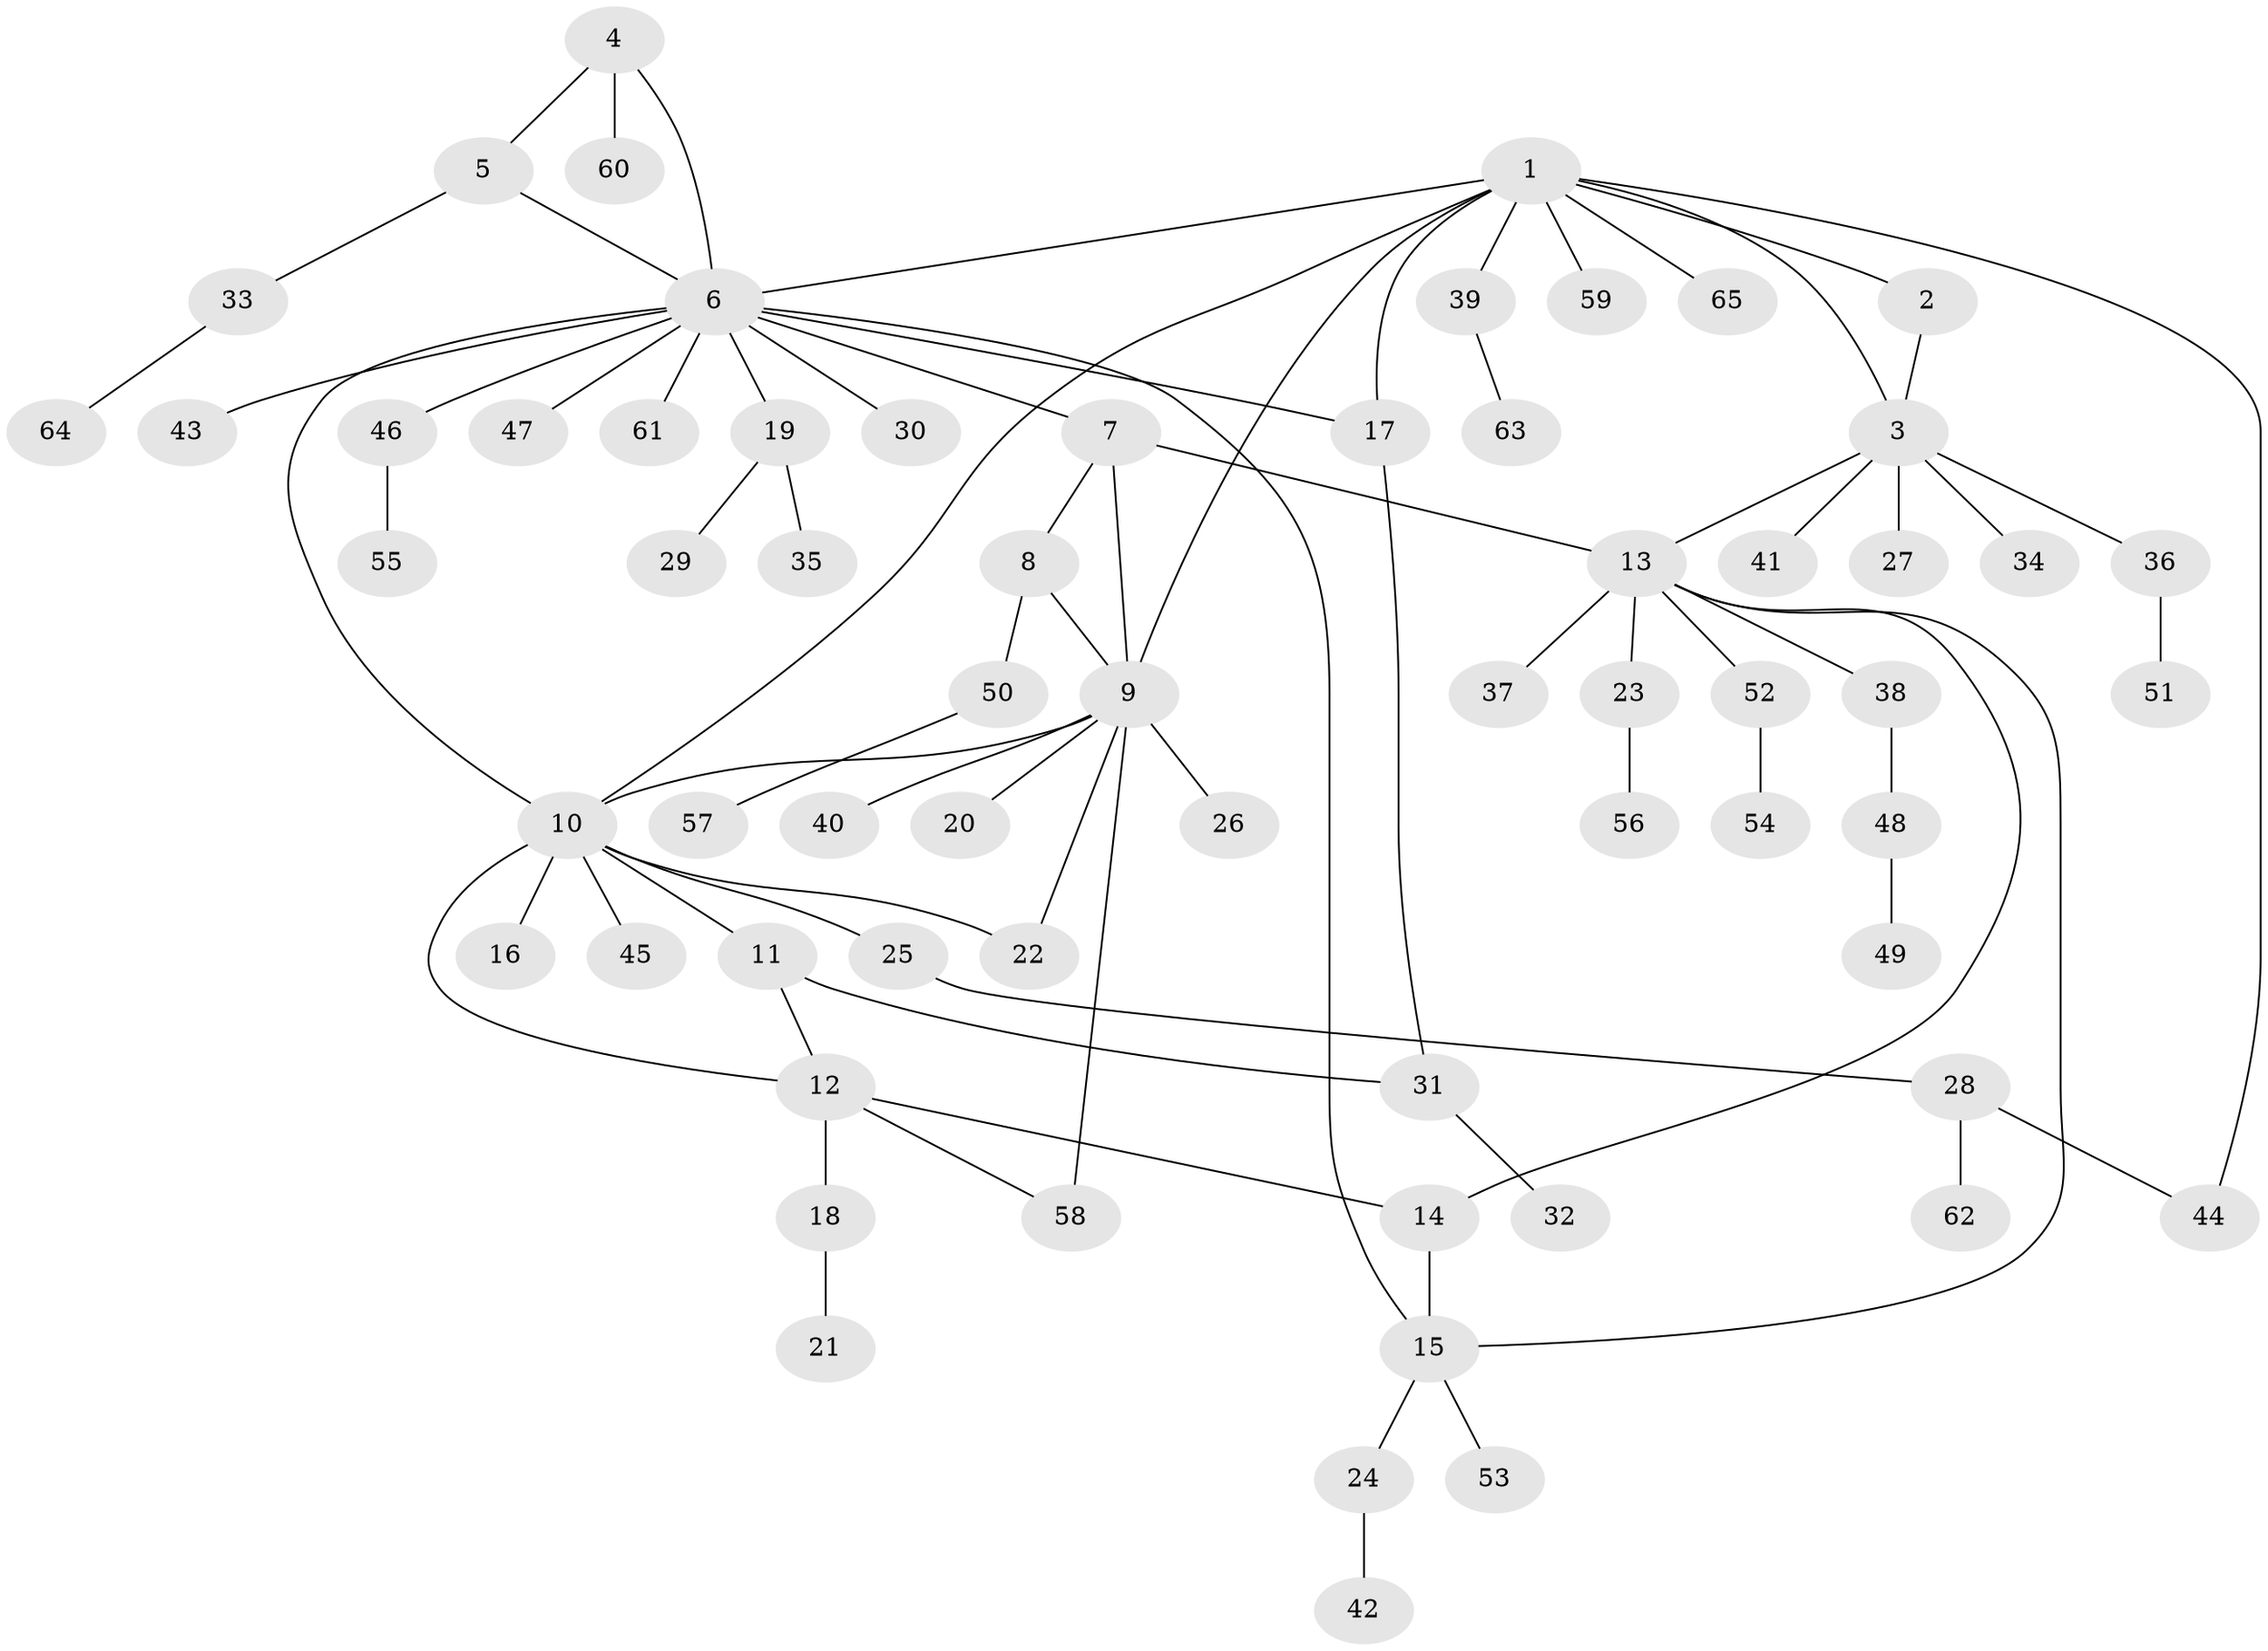// coarse degree distribution, {14: 0.021739130434782608, 1: 0.6521739130434783, 13: 0.021739130434782608, 2: 0.13043478260869565, 4: 0.043478260869565216, 8: 0.043478260869565216, 3: 0.043478260869565216, 5: 0.021739130434782608, 10: 0.021739130434782608}
// Generated by graph-tools (version 1.1) at 2025/42/03/06/25 10:42:15]
// undirected, 65 vertices, 80 edges
graph export_dot {
graph [start="1"]
  node [color=gray90,style=filled];
  1;
  2;
  3;
  4;
  5;
  6;
  7;
  8;
  9;
  10;
  11;
  12;
  13;
  14;
  15;
  16;
  17;
  18;
  19;
  20;
  21;
  22;
  23;
  24;
  25;
  26;
  27;
  28;
  29;
  30;
  31;
  32;
  33;
  34;
  35;
  36;
  37;
  38;
  39;
  40;
  41;
  42;
  43;
  44;
  45;
  46;
  47;
  48;
  49;
  50;
  51;
  52;
  53;
  54;
  55;
  56;
  57;
  58;
  59;
  60;
  61;
  62;
  63;
  64;
  65;
  1 -- 2;
  1 -- 3;
  1 -- 6;
  1 -- 9;
  1 -- 10;
  1 -- 17;
  1 -- 39;
  1 -- 44;
  1 -- 59;
  1 -- 65;
  2 -- 3;
  3 -- 13;
  3 -- 27;
  3 -- 34;
  3 -- 36;
  3 -- 41;
  4 -- 5;
  4 -- 6;
  4 -- 60;
  5 -- 6;
  5 -- 33;
  6 -- 7;
  6 -- 10;
  6 -- 15;
  6 -- 17;
  6 -- 19;
  6 -- 30;
  6 -- 43;
  6 -- 46;
  6 -- 47;
  6 -- 61;
  7 -- 8;
  7 -- 9;
  7 -- 13;
  8 -- 9;
  8 -- 50;
  9 -- 10;
  9 -- 20;
  9 -- 22;
  9 -- 26;
  9 -- 40;
  9 -- 58;
  10 -- 11;
  10 -- 12;
  10 -- 16;
  10 -- 22;
  10 -- 25;
  10 -- 45;
  11 -- 12;
  11 -- 31;
  12 -- 14;
  12 -- 18;
  12 -- 58;
  13 -- 14;
  13 -- 15;
  13 -- 23;
  13 -- 37;
  13 -- 38;
  13 -- 52;
  14 -- 15;
  15 -- 24;
  15 -- 53;
  17 -- 31;
  18 -- 21;
  19 -- 29;
  19 -- 35;
  23 -- 56;
  24 -- 42;
  25 -- 28;
  28 -- 44;
  28 -- 62;
  31 -- 32;
  33 -- 64;
  36 -- 51;
  38 -- 48;
  39 -- 63;
  46 -- 55;
  48 -- 49;
  50 -- 57;
  52 -- 54;
}
